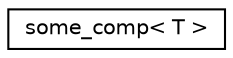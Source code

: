 digraph "Graphical Class Hierarchy"
{
  edge [fontname="Helvetica",fontsize="10",labelfontname="Helvetica",labelfontsize="10"];
  node [fontname="Helvetica",fontsize="10",shape=record];
  rankdir="LR";
  Node0 [label="some_comp\< T \>",height=0.2,width=0.4,color="black", fillcolor="white", style="filled",URL="$structsome__comp.html"];
}
